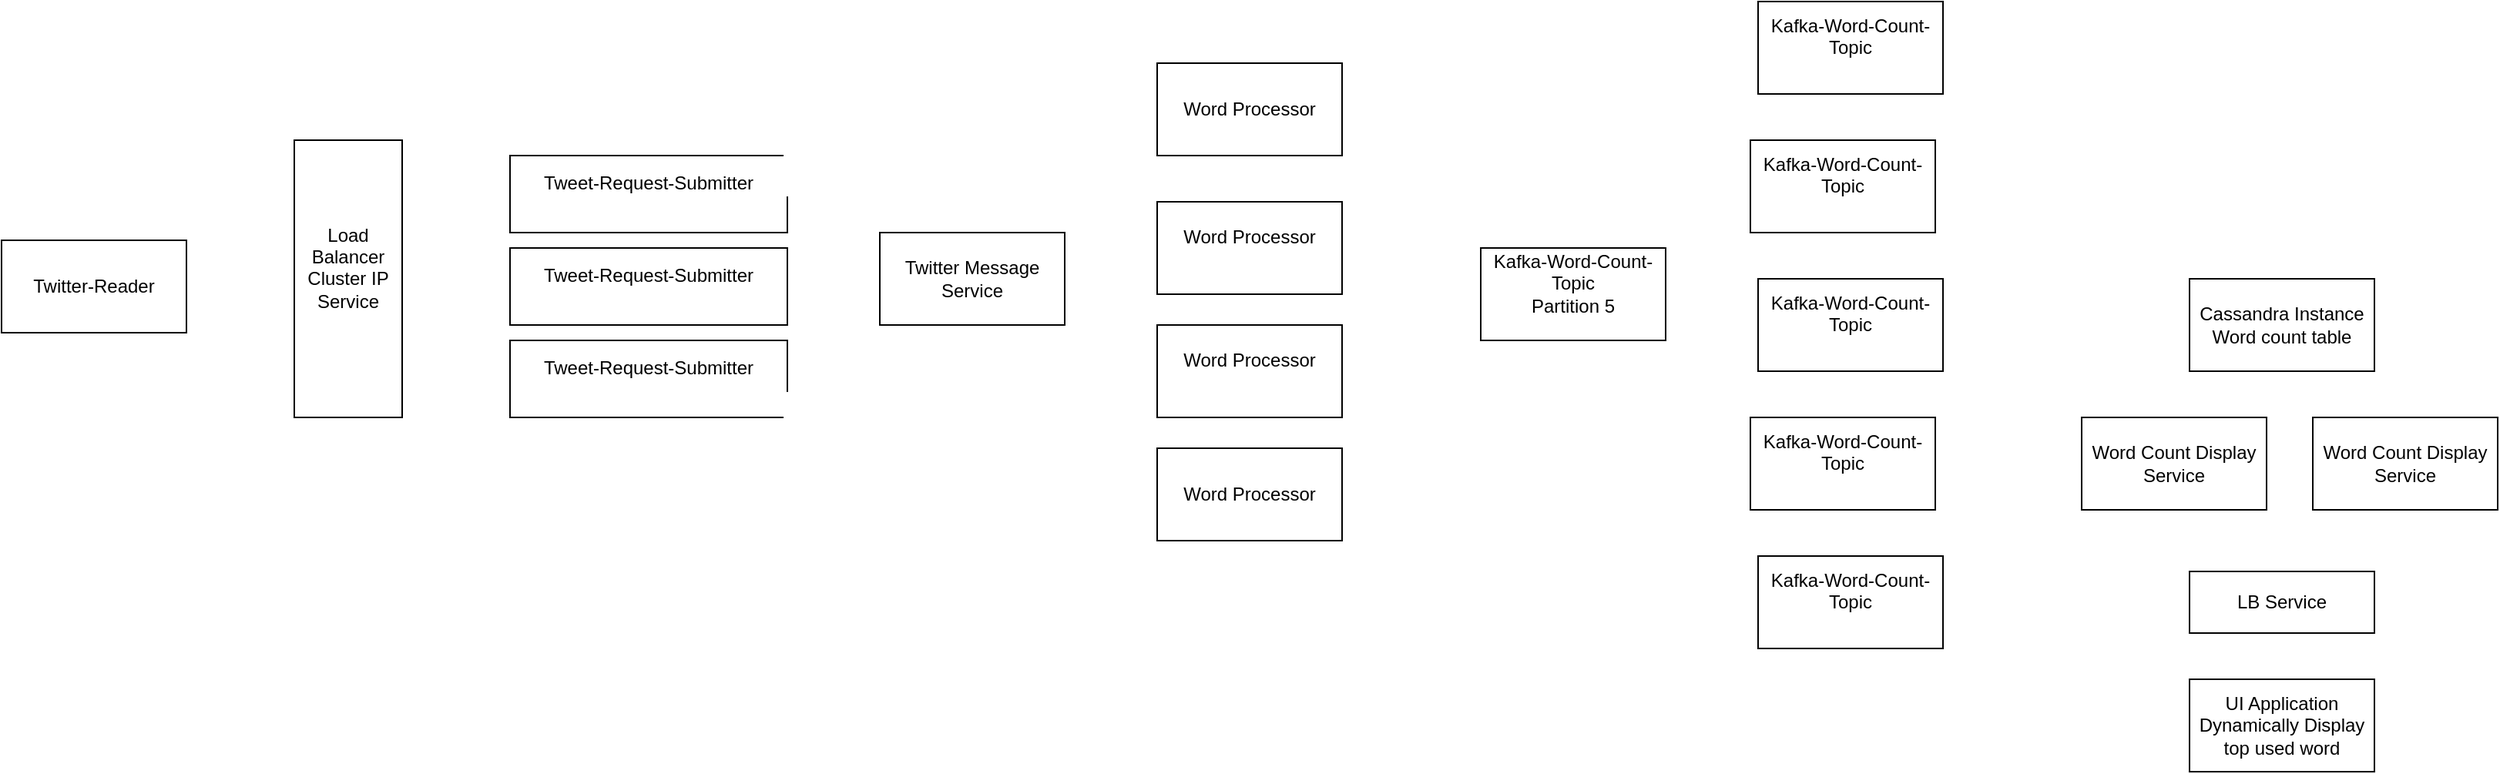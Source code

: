 <mxfile version="24.0.7" type="github">
  <diagram name="Page-1" id="knE5WXtzzAFpbcAFHKUK">
    <mxGraphModel dx="1195" dy="635" grid="1" gridSize="10" guides="1" tooltips="1" connect="1" arrows="1" fold="1" page="1" pageScale="1" pageWidth="850" pageHeight="1100" math="0" shadow="0">
      <root>
        <mxCell id="0" />
        <mxCell id="1" parent="0" />
        <mxCell id="gKRz7DL3-RSYWouXHnAW-1" value="Twitter-Reader" style="rounded=0;whiteSpace=wrap;html=1;" parent="1" vertex="1">
          <mxGeometry x="20" y="255" width="120" height="60" as="geometry" />
        </mxCell>
        <mxCell id="gKRz7DL3-RSYWouXHnAW-2" value="Tweet-Request-Submitter&lt;div&gt;&lt;br&gt;&lt;/div&gt;" style="rounded=0;whiteSpace=wrap;html=1;" parent="1" vertex="1">
          <mxGeometry x="350" y="260" width="180" height="50" as="geometry" />
        </mxCell>
        <mxCell id="gKRz7DL3-RSYWouXHnAW-3" value="Tweet-Request-Submitter&lt;div&gt;&lt;br&gt;&lt;/div&gt;" style="rounded=0;whiteSpace=wrap;html=1;" parent="1" vertex="1">
          <mxGeometry x="350" y="320" width="180" height="50" as="geometry" />
        </mxCell>
        <mxCell id="gKRz7DL3-RSYWouXHnAW-4" value="Tweet-Request-Submitter&lt;div&gt;&lt;br&gt;&lt;/div&gt;" style="rounded=0;whiteSpace=wrap;html=1;" parent="1" vertex="1">
          <mxGeometry x="350" y="200" width="180" height="50" as="geometry" />
        </mxCell>
        <mxCell id="gKRz7DL3-RSYWouXHnAW-5" value="Load Balancer&lt;div&gt;Cluster IP Service&lt;/div&gt;&lt;div&gt;&lt;br&gt;&lt;/div&gt;" style="rounded=0;whiteSpace=wrap;html=1;" parent="1" vertex="1">
          <mxGeometry x="210" y="190" width="70" height="180" as="geometry" />
        </mxCell>
        <mxCell id="gKRz7DL3-RSYWouXHnAW-6" value="Twitter Message Service" style="rounded=0;whiteSpace=wrap;html=1;" parent="1" vertex="1">
          <mxGeometry x="590" y="250" width="120" height="60" as="geometry" />
        </mxCell>
        <mxCell id="lfBkwq7bgcHvAH7FowIp-1" value="Word Processor" style="rounded=0;whiteSpace=wrap;html=1;" vertex="1" parent="1">
          <mxGeometry x="770" y="140" width="120" height="60" as="geometry" />
        </mxCell>
        <mxCell id="lfBkwq7bgcHvAH7FowIp-2" value="Word Processor&lt;div&gt;&lt;br&gt;&lt;/div&gt;" style="rounded=0;whiteSpace=wrap;html=1;" vertex="1" parent="1">
          <mxGeometry x="770" y="230" width="120" height="60" as="geometry" />
        </mxCell>
        <mxCell id="lfBkwq7bgcHvAH7FowIp-3" value="Word Processor&lt;div&gt;&lt;br&gt;&lt;/div&gt;" style="rounded=0;whiteSpace=wrap;html=1;" vertex="1" parent="1">
          <mxGeometry x="770" y="310" width="120" height="60" as="geometry" />
        </mxCell>
        <mxCell id="lfBkwq7bgcHvAH7FowIp-4" value="Word Processor" style="rounded=0;whiteSpace=wrap;html=1;" vertex="1" parent="1">
          <mxGeometry x="770" y="390" width="120" height="60" as="geometry" />
        </mxCell>
        <mxCell id="lfBkwq7bgcHvAH7FowIp-5" value="Kafka-Word-Count-Topic&lt;div&gt;Partition 5&lt;br&gt;&lt;div&gt;&lt;br&gt;&lt;/div&gt;&lt;/div&gt;" style="rounded=0;whiteSpace=wrap;html=1;" vertex="1" parent="1">
          <mxGeometry x="980" y="260" width="120" height="60" as="geometry" />
        </mxCell>
        <mxCell id="lfBkwq7bgcHvAH7FowIp-6" value="Kafka-Word-Count-Topic&lt;div&gt;&lt;br&gt;&lt;/div&gt;" style="rounded=0;whiteSpace=wrap;html=1;" vertex="1" parent="1">
          <mxGeometry x="1160" y="100" width="120" height="60" as="geometry" />
        </mxCell>
        <mxCell id="lfBkwq7bgcHvAH7FowIp-7" value="Kafka-Word-Count-Topic&lt;div&gt;&lt;br&gt;&lt;/div&gt;" style="rounded=0;whiteSpace=wrap;html=1;" vertex="1" parent="1">
          <mxGeometry x="1155" y="190" width="120" height="60" as="geometry" />
        </mxCell>
        <mxCell id="lfBkwq7bgcHvAH7FowIp-8" value="Kafka-Word-Count-Topic&lt;div&gt;&lt;br&gt;&lt;/div&gt;" style="rounded=0;whiteSpace=wrap;html=1;" vertex="1" parent="1">
          <mxGeometry x="1160" y="280" width="120" height="60" as="geometry" />
        </mxCell>
        <mxCell id="lfBkwq7bgcHvAH7FowIp-9" value="Kafka-Word-Count-Topic&lt;div&gt;&lt;br&gt;&lt;/div&gt;" style="rounded=0;whiteSpace=wrap;html=1;" vertex="1" parent="1">
          <mxGeometry x="1155" y="370" width="120" height="60" as="geometry" />
        </mxCell>
        <mxCell id="lfBkwq7bgcHvAH7FowIp-10" value="Kafka-Word-Count-Topic&lt;div&gt;&lt;br&gt;&lt;/div&gt;" style="rounded=0;whiteSpace=wrap;html=1;" vertex="1" parent="1">
          <mxGeometry x="1160" y="460" width="120" height="60" as="geometry" />
        </mxCell>
        <mxCell id="lfBkwq7bgcHvAH7FowIp-11" value="Cassandra Instance&lt;div&gt;Word count table&lt;/div&gt;" style="rounded=0;whiteSpace=wrap;html=1;" vertex="1" parent="1">
          <mxGeometry x="1440" y="280" width="120" height="60" as="geometry" />
        </mxCell>
        <mxCell id="lfBkwq7bgcHvAH7FowIp-12" value="&lt;div&gt;Word Count Display Service&lt;/div&gt;" style="rounded=0;whiteSpace=wrap;html=1;" vertex="1" parent="1">
          <mxGeometry x="1370" y="370" width="120" height="60" as="geometry" />
        </mxCell>
        <mxCell id="lfBkwq7bgcHvAH7FowIp-13" value="&lt;div&gt;Word Count Display Service&lt;/div&gt;" style="rounded=0;whiteSpace=wrap;html=1;" vertex="1" parent="1">
          <mxGeometry x="1520" y="370" width="120" height="60" as="geometry" />
        </mxCell>
        <mxCell id="lfBkwq7bgcHvAH7FowIp-14" value="UI Application&lt;div&gt;Dynamically Display top used word&lt;/div&gt;" style="rounded=0;whiteSpace=wrap;html=1;" vertex="1" parent="1">
          <mxGeometry x="1440" y="540" width="120" height="60" as="geometry" />
        </mxCell>
        <mxCell id="lfBkwq7bgcHvAH7FowIp-15" value="LB Service" style="rounded=0;whiteSpace=wrap;html=1;" vertex="1" parent="1">
          <mxGeometry x="1440" y="470" width="120" height="40" as="geometry" />
        </mxCell>
      </root>
    </mxGraphModel>
  </diagram>
</mxfile>
